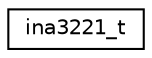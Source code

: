 digraph "Graphical Class Hierarchy"
{
 // LATEX_PDF_SIZE
  edge [fontname="Helvetica",fontsize="10",labelfontname="Helvetica",labelfontsize="10"];
  node [fontname="Helvetica",fontsize="10",shape=record];
  rankdir="LR";
  Node0 [label="ina3221_t",height=0.2,width=0.4,color="black", fillcolor="white", style="filled",URL="$structina3221__t.html",tooltip="INA3221 device handle struct."];
}
